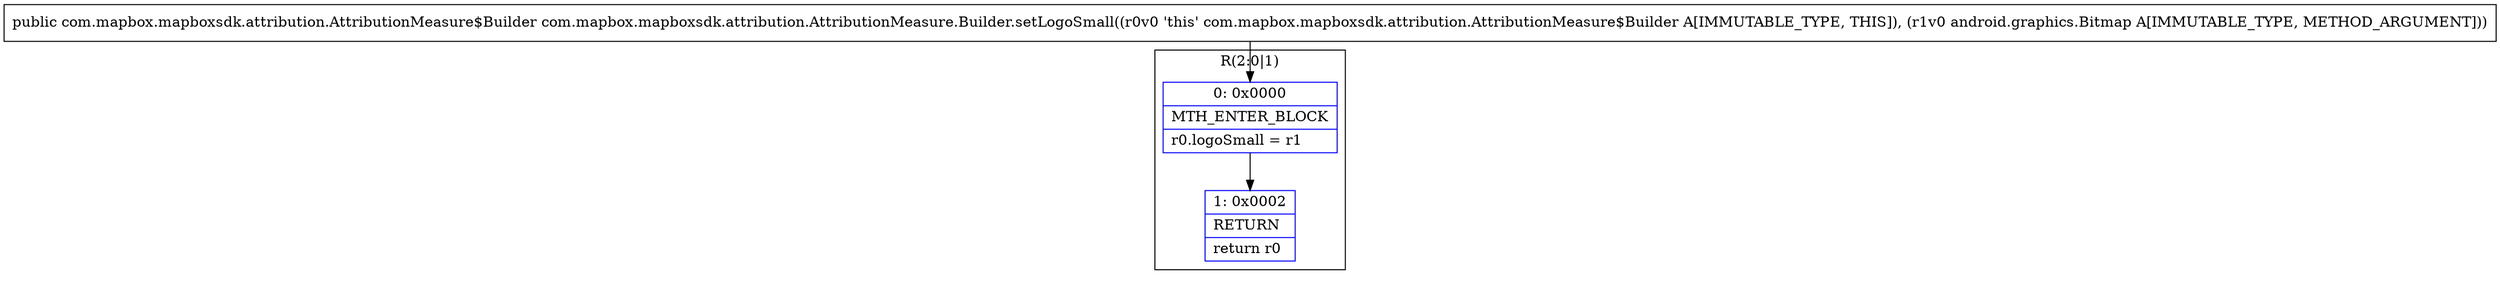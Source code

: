 digraph "CFG forcom.mapbox.mapboxsdk.attribution.AttributionMeasure.Builder.setLogoSmall(Landroid\/graphics\/Bitmap;)Lcom\/mapbox\/mapboxsdk\/attribution\/AttributionMeasure$Builder;" {
subgraph cluster_Region_1435263360 {
label = "R(2:0|1)";
node [shape=record,color=blue];
Node_0 [shape=record,label="{0\:\ 0x0000|MTH_ENTER_BLOCK\l|r0.logoSmall = r1\l}"];
Node_1 [shape=record,label="{1\:\ 0x0002|RETURN\l|return r0\l}"];
}
MethodNode[shape=record,label="{public com.mapbox.mapboxsdk.attribution.AttributionMeasure$Builder com.mapbox.mapboxsdk.attribution.AttributionMeasure.Builder.setLogoSmall((r0v0 'this' com.mapbox.mapboxsdk.attribution.AttributionMeasure$Builder A[IMMUTABLE_TYPE, THIS]), (r1v0 android.graphics.Bitmap A[IMMUTABLE_TYPE, METHOD_ARGUMENT])) }"];
MethodNode -> Node_0;
Node_0 -> Node_1;
}

